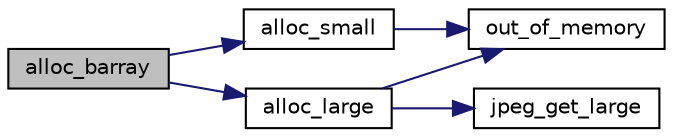 digraph "alloc_barray"
{
 // LATEX_PDF_SIZE
  bgcolor="transparent";
  edge [fontname="Helvetica",fontsize="10",labelfontname="Helvetica",labelfontsize="10"];
  node [fontname="Helvetica",fontsize="10",shape=record];
  rankdir="LR";
  Node12 [label="alloc_barray",height=0.2,width=0.4,color="black", fillcolor="grey75", style="filled", fontcolor="black",tooltip=" "];
  Node12 -> Node13 [color="midnightblue",fontsize="10",style="solid",fontname="Helvetica"];
  Node13 [label="alloc_small",height=0.2,width=0.4,color="black",URL="$jmemmgr_8c.html#a6e4421c67636e6f167ced68315f70c2b",tooltip=" "];
  Node13 -> Node14 [color="midnightblue",fontsize="10",style="solid",fontname="Helvetica"];
  Node14 [label="out_of_memory",height=0.2,width=0.4,color="black",URL="$jmemmgr_8c.html#ab48d5961eb2b3464684db372afebff2d",tooltip=" "];
  Node12 -> Node15 [color="midnightblue",fontsize="10",style="solid",fontname="Helvetica"];
  Node15 [label="alloc_large",height=0.2,width=0.4,color="black",URL="$jmemmgr_8c.html#af69578de2938175b723191af0bf5b128",tooltip=" "];
  Node15 -> Node14 [color="midnightblue",fontsize="10",style="solid",fontname="Helvetica"];
  Node15 -> Node16 [color="midnightblue",fontsize="10",style="solid",fontname="Helvetica"];
  Node16 [label="jpeg_get_large",height=0.2,width=0.4,color="black",URL="$jmemnobs_8c.html#a4df9a647504008ad16a930efbb0c5390",tooltip=" "];
}
